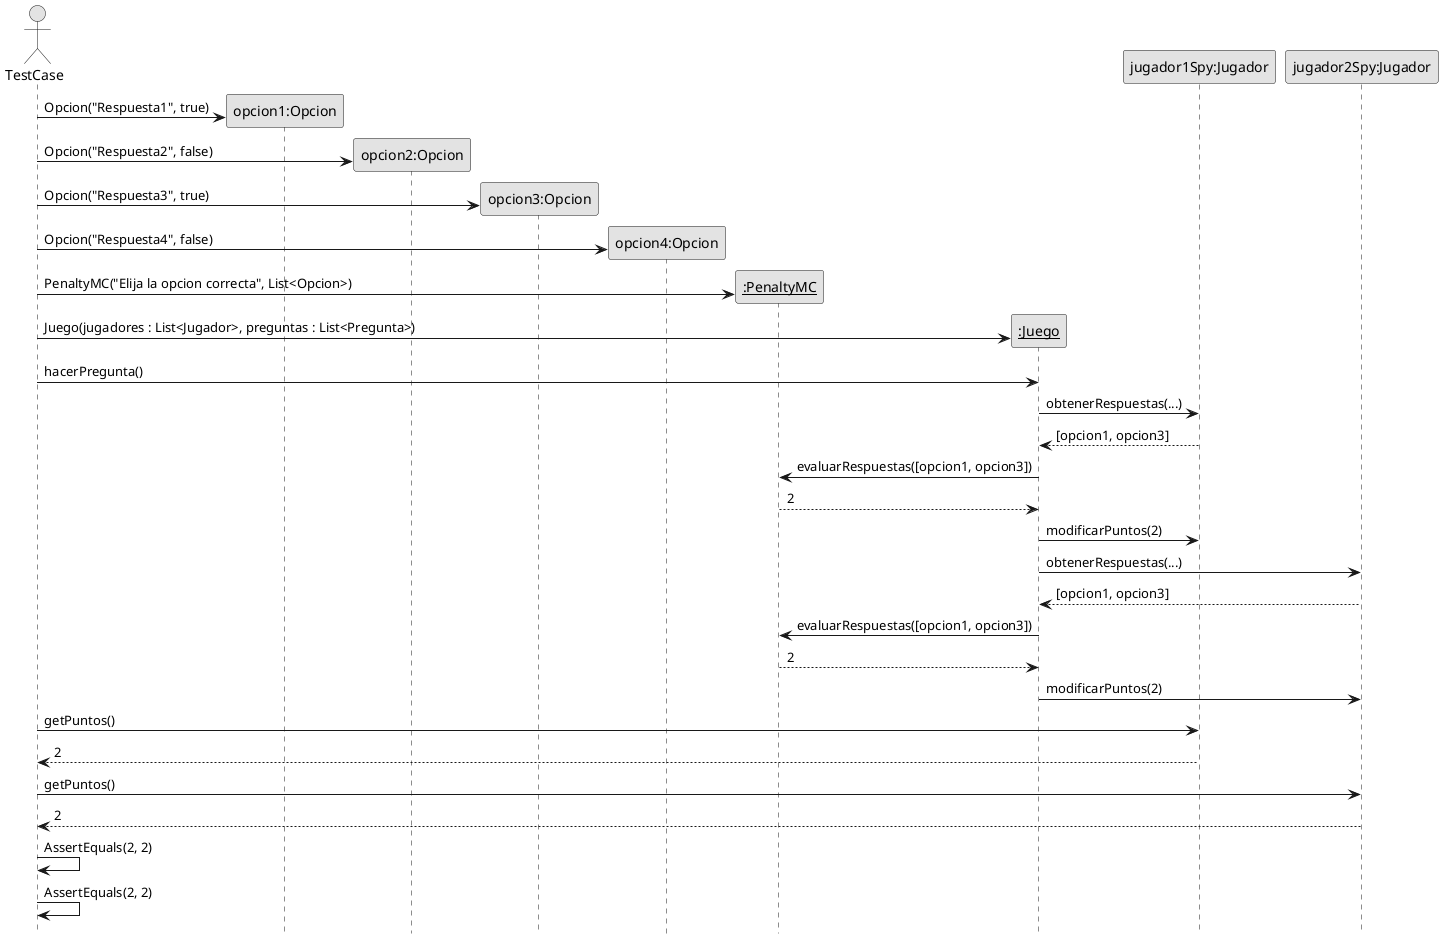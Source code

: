 @startuml

skinparam monochrome true
hide footbox

Actor TestCase

create "opcion1:Opcion"
TestCase -> "opcion1:Opcion" : Opcion("Respuesta1", true)

create "opcion2:Opcion"
TestCase -> "opcion2:Opcion" : Opcion("Respuesta2", false)

create "opcion3:Opcion"
TestCase -> "opcion3:Opcion" : Opcion("Respuesta3", true)

create "opcion4:Opcion"
TestCase -> "opcion4:Opcion" : Opcion("Respuesta4", false)

create "__:PenaltyMC__"
TestCase -> "__:PenaltyMC__" : PenaltyMC("Elija la opcion correcta", List<Opcion>)

create "__:Juego__"
TestCase -> "__:Juego__" : Juego(jugadores : List<Jugador>, preguntas : List<Pregunta>)

TestCase -> "__:Juego__" : hacerPregunta()

"__:Juego__" -> "jugador1Spy:Jugador" : obtenerRespuestas(...)
"__:Juego__" <-- "jugador1Spy:Jugador" : [opcion1, opcion3]
"__:Juego__" -> "__:PenaltyMC__" : evaluarRespuestas([opcion1, opcion3])
"__:Juego__" <-- "__:PenaltyMC__" : 2
"__:Juego__" -> "jugador1Spy:Jugador" : modificarPuntos(2)

"__:Juego__" -> "jugador2Spy:Jugador" : obtenerRespuestas(...)
"__:Juego__" <-- "jugador2Spy:Jugador" : [opcion1, opcion3]
"__:Juego__" -> "__:PenaltyMC__" : evaluarRespuestas([opcion1, opcion3])
"__:Juego__" <-- "__:PenaltyMC__" : 2
"__:Juego__" -> "jugador2Spy:Jugador" : modificarPuntos(2)

TestCase -> "jugador1Spy:Jugador": getPuntos()
TestCase <-- "jugador1Spy:Jugador": 2

TestCase -> "jugador2Spy:Jugador": getPuntos()
TestCase <-- "jugador2Spy:Jugador": 2

TestCase -> TestCase : AssertEquals(2, 2)
TestCase -> TestCase : AssertEquals(2, 2)

@enduml